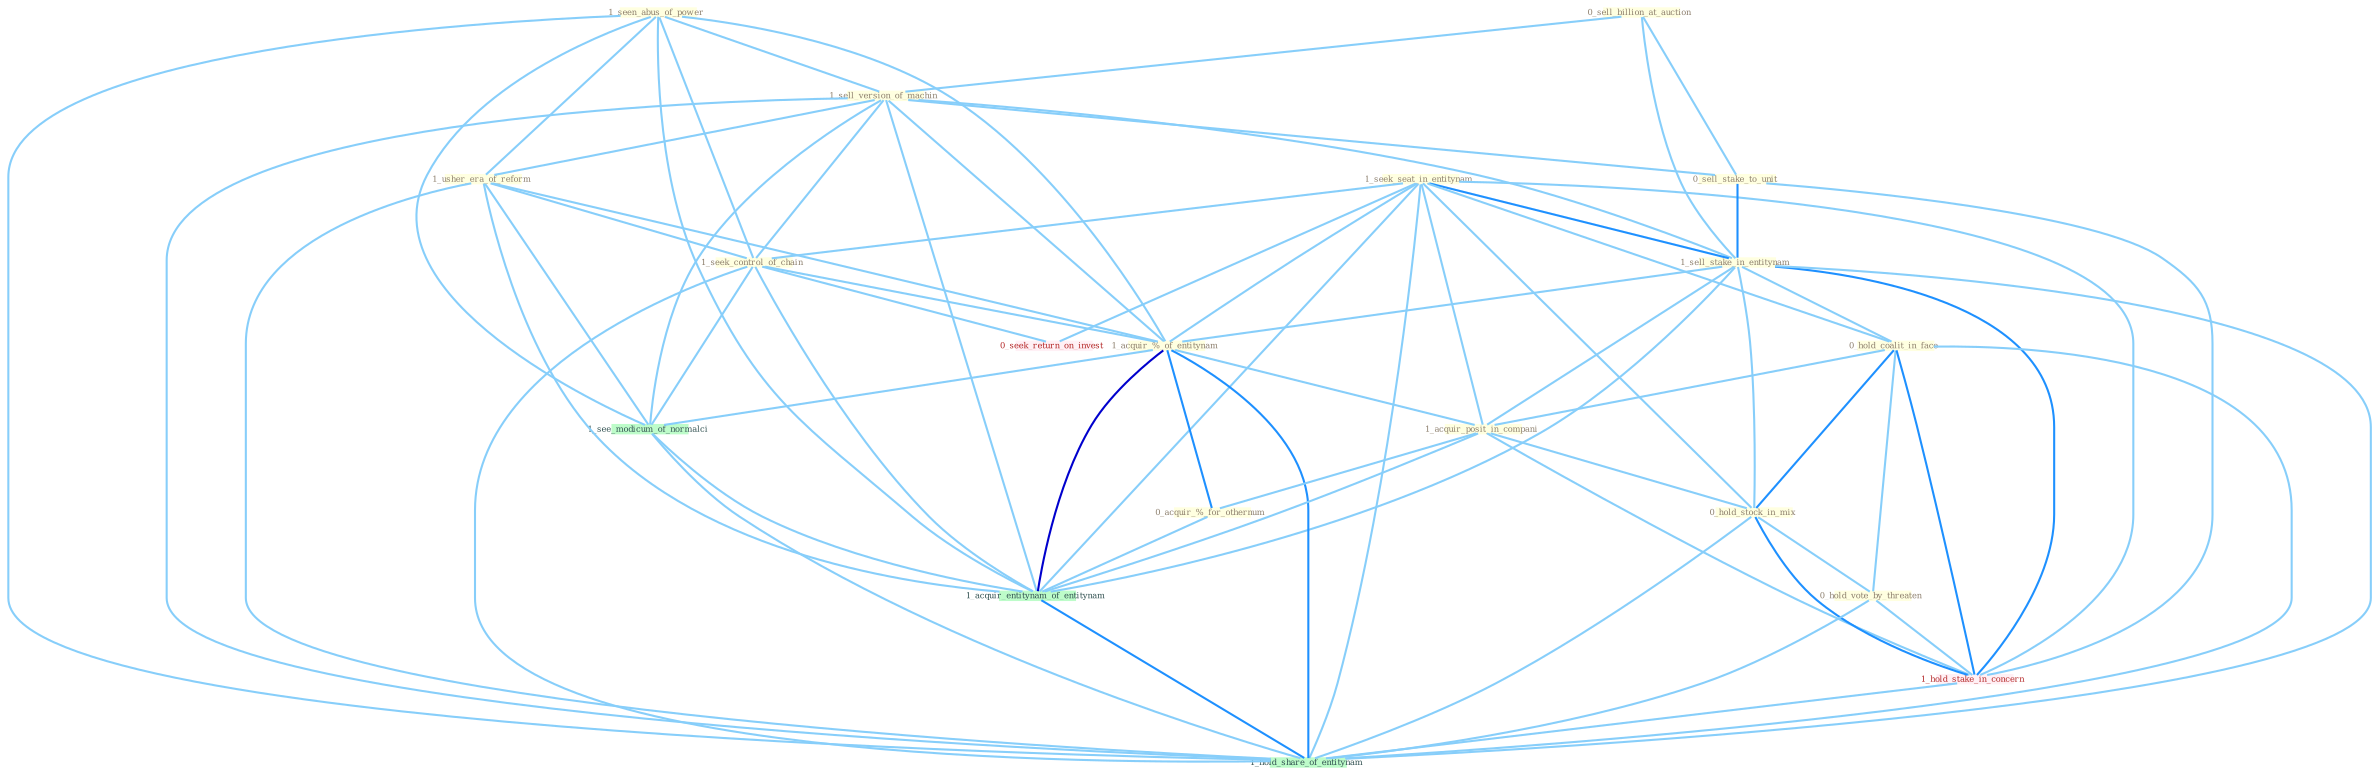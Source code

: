 Graph G{ 
    node
    [shape=polygon,style=filled,width=.5,height=.06,color="#BDFCC9",fixedsize=true,fontsize=4,
    fontcolor="#2f4f4f"];
    {node
    [color="#ffffe0", fontcolor="#8b7d6b"] "1_seen_abus_of_power " "0_sell_billion_at_auction " "1_sell_version_of_machin " "1_seek_seat_in_entitynam " "1_usher_era_of_reform " "0_sell_stake_to_unit " "1_seek_control_of_chain " "1_sell_stake_in_entitynam " "0_hold_coalit_in_face " "1_acquir_%_of_entitynam " "1_acquir_posit_in_compani " "0_hold_stock_in_mix " "0_acquir_%_for_othernum " "0_hold_vote_by_threaten "}
{node [color="#fff0f5", fontcolor="#b22222"] "1_hold_stake_in_concern " "0_seek_return_on_invest "}
edge [color="#B0E2FF"];

	"1_seen_abus_of_power " -- "1_sell_version_of_machin " [w="1", color="#87cefa" ];
	"1_seen_abus_of_power " -- "1_usher_era_of_reform " [w="1", color="#87cefa" ];
	"1_seen_abus_of_power " -- "1_seek_control_of_chain " [w="1", color="#87cefa" ];
	"1_seen_abus_of_power " -- "1_acquir_%_of_entitynam " [w="1", color="#87cefa" ];
	"1_seen_abus_of_power " -- "1_see_modicum_of_normalci " [w="1", color="#87cefa" ];
	"1_seen_abus_of_power " -- "1_acquir_entitynam_of_entitynam " [w="1", color="#87cefa" ];
	"1_seen_abus_of_power " -- "1_hold_share_of_entitynam " [w="1", color="#87cefa" ];
	"0_sell_billion_at_auction " -- "1_sell_version_of_machin " [w="1", color="#87cefa" ];
	"0_sell_billion_at_auction " -- "0_sell_stake_to_unit " [w="1", color="#87cefa" ];
	"0_sell_billion_at_auction " -- "1_sell_stake_in_entitynam " [w="1", color="#87cefa" ];
	"1_sell_version_of_machin " -- "1_usher_era_of_reform " [w="1", color="#87cefa" ];
	"1_sell_version_of_machin " -- "0_sell_stake_to_unit " [w="1", color="#87cefa" ];
	"1_sell_version_of_machin " -- "1_seek_control_of_chain " [w="1", color="#87cefa" ];
	"1_sell_version_of_machin " -- "1_sell_stake_in_entitynam " [w="1", color="#87cefa" ];
	"1_sell_version_of_machin " -- "1_acquir_%_of_entitynam " [w="1", color="#87cefa" ];
	"1_sell_version_of_machin " -- "1_see_modicum_of_normalci " [w="1", color="#87cefa" ];
	"1_sell_version_of_machin " -- "1_acquir_entitynam_of_entitynam " [w="1", color="#87cefa" ];
	"1_sell_version_of_machin " -- "1_hold_share_of_entitynam " [w="1", color="#87cefa" ];
	"1_seek_seat_in_entitynam " -- "1_seek_control_of_chain " [w="1", color="#87cefa" ];
	"1_seek_seat_in_entitynam " -- "1_sell_stake_in_entitynam " [w="2", color="#1e90ff" , len=0.8];
	"1_seek_seat_in_entitynam " -- "0_hold_coalit_in_face " [w="1", color="#87cefa" ];
	"1_seek_seat_in_entitynam " -- "1_acquir_%_of_entitynam " [w="1", color="#87cefa" ];
	"1_seek_seat_in_entitynam " -- "1_acquir_posit_in_compani " [w="1", color="#87cefa" ];
	"1_seek_seat_in_entitynam " -- "0_hold_stock_in_mix " [w="1", color="#87cefa" ];
	"1_seek_seat_in_entitynam " -- "1_hold_stake_in_concern " [w="1", color="#87cefa" ];
	"1_seek_seat_in_entitynam " -- "0_seek_return_on_invest " [w="1", color="#87cefa" ];
	"1_seek_seat_in_entitynam " -- "1_acquir_entitynam_of_entitynam " [w="1", color="#87cefa" ];
	"1_seek_seat_in_entitynam " -- "1_hold_share_of_entitynam " [w="1", color="#87cefa" ];
	"1_usher_era_of_reform " -- "1_seek_control_of_chain " [w="1", color="#87cefa" ];
	"1_usher_era_of_reform " -- "1_acquir_%_of_entitynam " [w="1", color="#87cefa" ];
	"1_usher_era_of_reform " -- "1_see_modicum_of_normalci " [w="1", color="#87cefa" ];
	"1_usher_era_of_reform " -- "1_acquir_entitynam_of_entitynam " [w="1", color="#87cefa" ];
	"1_usher_era_of_reform " -- "1_hold_share_of_entitynam " [w="1", color="#87cefa" ];
	"0_sell_stake_to_unit " -- "1_sell_stake_in_entitynam " [w="2", color="#1e90ff" , len=0.8];
	"0_sell_stake_to_unit " -- "1_hold_stake_in_concern " [w="1", color="#87cefa" ];
	"1_seek_control_of_chain " -- "1_acquir_%_of_entitynam " [w="1", color="#87cefa" ];
	"1_seek_control_of_chain " -- "0_seek_return_on_invest " [w="1", color="#87cefa" ];
	"1_seek_control_of_chain " -- "1_see_modicum_of_normalci " [w="1", color="#87cefa" ];
	"1_seek_control_of_chain " -- "1_acquir_entitynam_of_entitynam " [w="1", color="#87cefa" ];
	"1_seek_control_of_chain " -- "1_hold_share_of_entitynam " [w="1", color="#87cefa" ];
	"1_sell_stake_in_entitynam " -- "0_hold_coalit_in_face " [w="1", color="#87cefa" ];
	"1_sell_stake_in_entitynam " -- "1_acquir_%_of_entitynam " [w="1", color="#87cefa" ];
	"1_sell_stake_in_entitynam " -- "1_acquir_posit_in_compani " [w="1", color="#87cefa" ];
	"1_sell_stake_in_entitynam " -- "0_hold_stock_in_mix " [w="1", color="#87cefa" ];
	"1_sell_stake_in_entitynam " -- "1_hold_stake_in_concern " [w="2", color="#1e90ff" , len=0.8];
	"1_sell_stake_in_entitynam " -- "1_acquir_entitynam_of_entitynam " [w="1", color="#87cefa" ];
	"1_sell_stake_in_entitynam " -- "1_hold_share_of_entitynam " [w="1", color="#87cefa" ];
	"0_hold_coalit_in_face " -- "1_acquir_posit_in_compani " [w="1", color="#87cefa" ];
	"0_hold_coalit_in_face " -- "0_hold_stock_in_mix " [w="2", color="#1e90ff" , len=0.8];
	"0_hold_coalit_in_face " -- "0_hold_vote_by_threaten " [w="1", color="#87cefa" ];
	"0_hold_coalit_in_face " -- "1_hold_stake_in_concern " [w="2", color="#1e90ff" , len=0.8];
	"0_hold_coalit_in_face " -- "1_hold_share_of_entitynam " [w="1", color="#87cefa" ];
	"1_acquir_%_of_entitynam " -- "1_acquir_posit_in_compani " [w="1", color="#87cefa" ];
	"1_acquir_%_of_entitynam " -- "0_acquir_%_for_othernum " [w="2", color="#1e90ff" , len=0.8];
	"1_acquir_%_of_entitynam " -- "1_see_modicum_of_normalci " [w="1", color="#87cefa" ];
	"1_acquir_%_of_entitynam " -- "1_acquir_entitynam_of_entitynam " [w="3", color="#0000cd" , len=0.6];
	"1_acquir_%_of_entitynam " -- "1_hold_share_of_entitynam " [w="2", color="#1e90ff" , len=0.8];
	"1_acquir_posit_in_compani " -- "0_hold_stock_in_mix " [w="1", color="#87cefa" ];
	"1_acquir_posit_in_compani " -- "0_acquir_%_for_othernum " [w="1", color="#87cefa" ];
	"1_acquir_posit_in_compani " -- "1_hold_stake_in_concern " [w="1", color="#87cefa" ];
	"1_acquir_posit_in_compani " -- "1_acquir_entitynam_of_entitynam " [w="1", color="#87cefa" ];
	"0_hold_stock_in_mix " -- "0_hold_vote_by_threaten " [w="1", color="#87cefa" ];
	"0_hold_stock_in_mix " -- "1_hold_stake_in_concern " [w="2", color="#1e90ff" , len=0.8];
	"0_hold_stock_in_mix " -- "1_hold_share_of_entitynam " [w="1", color="#87cefa" ];
	"0_acquir_%_for_othernum " -- "1_acquir_entitynam_of_entitynam " [w="1", color="#87cefa" ];
	"0_hold_vote_by_threaten " -- "1_hold_stake_in_concern " [w="1", color="#87cefa" ];
	"0_hold_vote_by_threaten " -- "1_hold_share_of_entitynam " [w="1", color="#87cefa" ];
	"1_hold_stake_in_concern " -- "1_hold_share_of_entitynam " [w="1", color="#87cefa" ];
	"1_see_modicum_of_normalci " -- "1_acquir_entitynam_of_entitynam " [w="1", color="#87cefa" ];
	"1_see_modicum_of_normalci " -- "1_hold_share_of_entitynam " [w="1", color="#87cefa" ];
	"1_acquir_entitynam_of_entitynam " -- "1_hold_share_of_entitynam " [w="2", color="#1e90ff" , len=0.8];
}